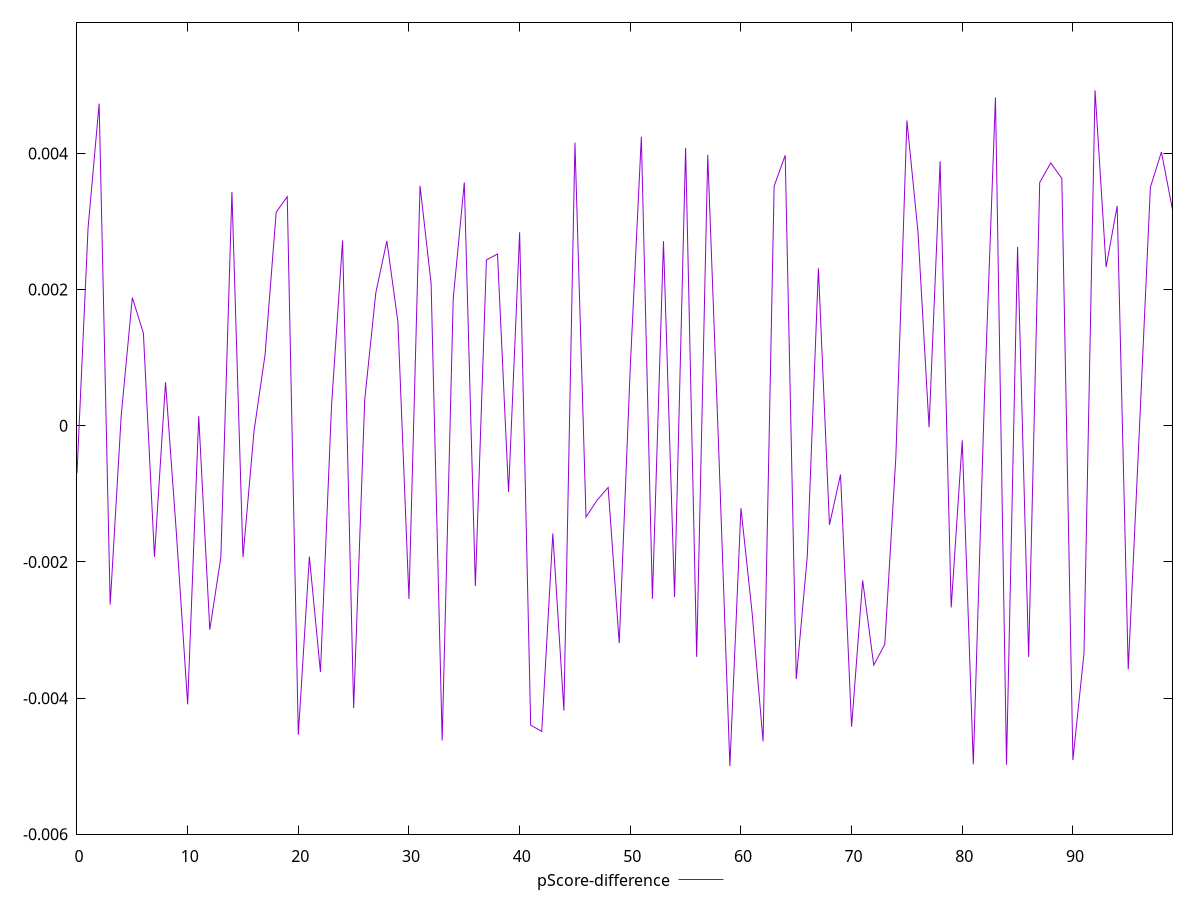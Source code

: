 reset

$pScoreDifference <<EOF
0 -0.0006973166414308146
1 0.002905258288046733
2 0.004731692562622805
3 -0.002625802718630721
4 0.00015906074584567942
5 0.0018817047103195789
6 0.0013607763114257682
7 -0.0019245667845456116
8 0.0006394931550178229
9 -0.0016186497557007934
10 -0.004091481626350674
11 0.00014044983311595205
12 -0.0029950314918797266
13 -0.0019302331655557947
14 0.003433038005439981
15 -0.001930184618838926
16 -0.00007432487477966598
17 0.0010494420342615496
18 0.00313808117668872
19 0.003364515864524506
20 -0.004537876601659552
21 -0.0019220836600169489
22 -0.0036173874567275166
23 0.0002888329456883637
24 0.0027210868577655506
25 -0.004145585039298683
26 0.0003775106723602345
27 0.0019485399990591817
28 0.0027158829468774542
29 0.001527344621331625
30 -0.002544674302590255
31 0.0035247623091352737
32 0.002091577748121007
33 -0.004621721449657057
34 0.0018688650082156338
35 0.0035732032346370984
36 -0.0023535304756322067
37 0.00243617211380813
38 0.0025238149153706674
39 -0.0009735789633459474
40 0.002842647150003416
41 -0.004396123994834522
42 -0.0044902177358845385
43 -0.0015817687022057214
44 -0.004183481153888516
45 0.004157339951389241
46 -0.0013403993152344973
47 -0.001092506298729451
48 -0.0009056861701291774
49 -0.0031926236973968125
50 0.0008634157432289291
51 0.00424449100684289
52 -0.0025407710964006625
53 0.002710751143481696
54 -0.002515081963970406
55 0.004082217729063753
56 -0.0033937347453012745
57 0.003980261402922569
58 -0.00038104525008583745
59 -0.004997613250645544
60 -0.0012100851469767915
61 -0.002729515464123311
62 -0.004635410713777183
63 0.0035190169291759305
64 0.003973300643322547
65 -0.003719609147109615
66 -0.0019092187439737895
67 0.0023124878686356376
68 -0.0014546245023448062
69 -0.0007158654786634244
70 -0.004420619427475542
71 -0.0022711160684278364
72 -0.0035152771114314862
73 -0.003210210667405372
74 -0.0004574084823960878
75 0.0044838712388618335
76 0.0028475812711395293
77 -0.000020910940469479056
78 0.003883609378300054
79 -0.0026685552177934113
80 -0.00021312384010664653
81 -0.004972876652439562
82 0.00039107313442902913
83 0.004823407229927731
84 -0.004976876098915617
85 0.002628043002633071
86 -0.003394631551584426
87 0.003574331795153582
88 0.003860381081068384
89 0.0036323681438373695
90 -0.004908575081852329
91 -0.003345077214999846
92 0.004926272677344731
93 0.002330972194189082
94 0.0032296414463560547
95 -0.003579160765620426
96 -0.00008474230894174595
97 0.0035021603134474527
98 0.004021500984105961
99 0.0031736100443277987
EOF

set key outside below
set xrange [0:99]
set yrange [-0.005997613250645544:0.005926272677344731]
set trange [-0.005997613250645544:0.005926272677344731]
set terminal svg size 640, 500 enhanced background rgb 'white'
set output "reprap/interactive/samples/pages+cached+noexternal+nomedia+nocss/pScore-difference/values.svg"

plot $pScoreDifference title "pScore-difference" with line

reset
